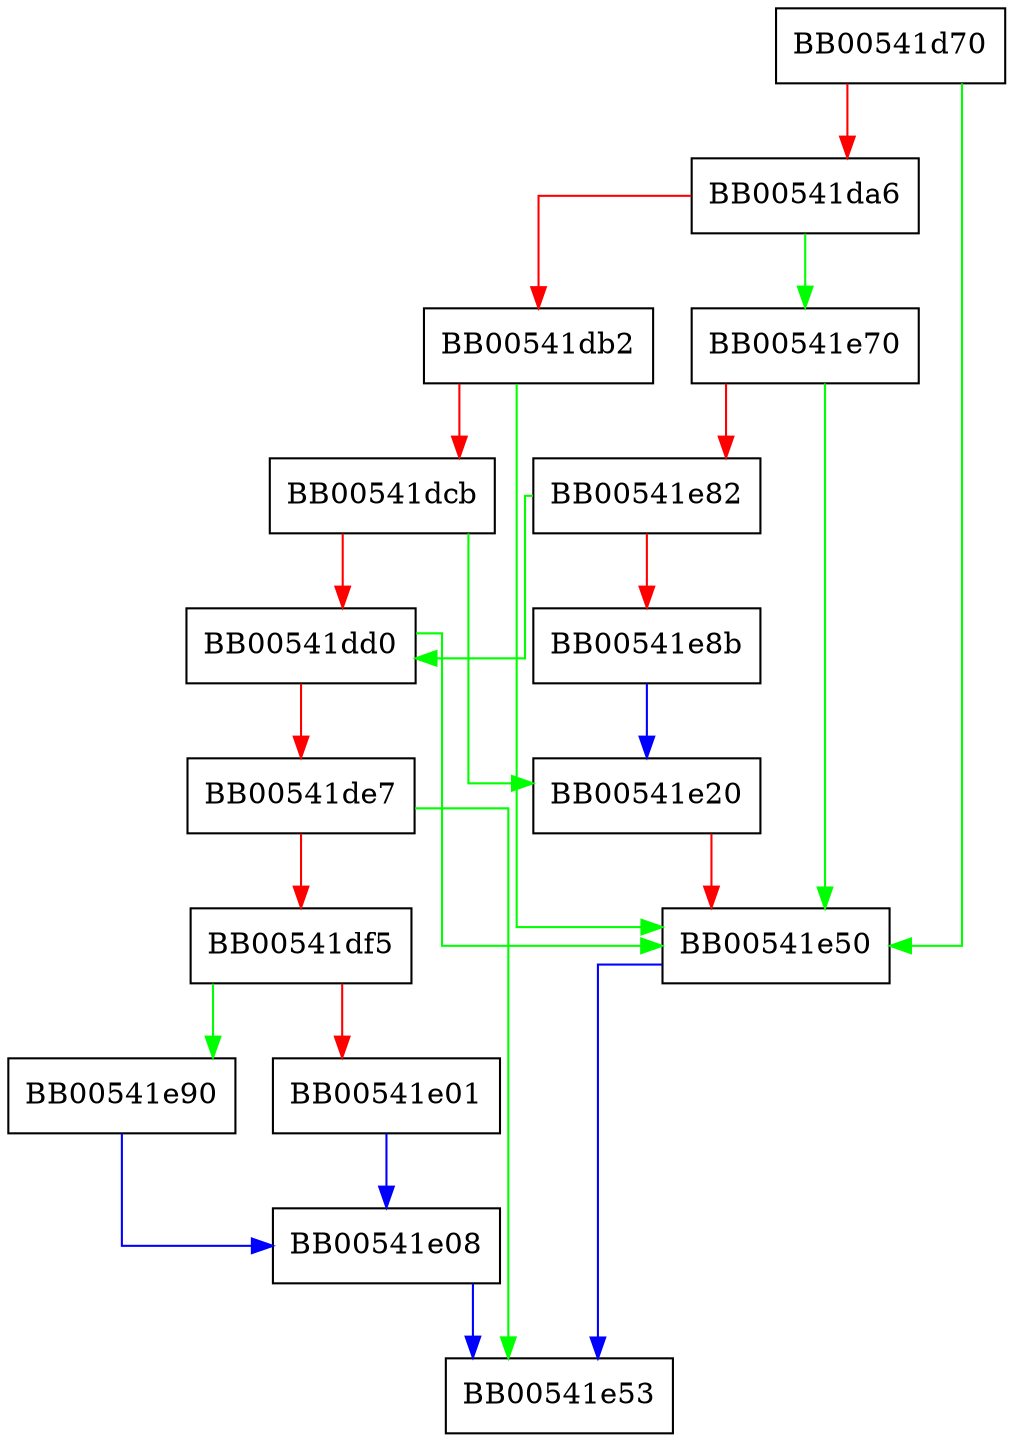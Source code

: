 digraph BN_mod_mul {
  node [shape="box"];
  graph [splines=ortho];
  BB00541d70 -> BB00541e50 [color="green"];
  BB00541d70 -> BB00541da6 [color="red"];
  BB00541da6 -> BB00541e70 [color="green"];
  BB00541da6 -> BB00541db2 [color="red"];
  BB00541db2 -> BB00541e50 [color="green"];
  BB00541db2 -> BB00541dcb [color="red"];
  BB00541dcb -> BB00541e20 [color="green"];
  BB00541dcb -> BB00541dd0 [color="red"];
  BB00541dd0 -> BB00541e50 [color="green"];
  BB00541dd0 -> BB00541de7 [color="red"];
  BB00541de7 -> BB00541e53 [color="green"];
  BB00541de7 -> BB00541df5 [color="red"];
  BB00541df5 -> BB00541e90 [color="green"];
  BB00541df5 -> BB00541e01 [color="red"];
  BB00541e01 -> BB00541e08 [color="blue"];
  BB00541e08 -> BB00541e53 [color="blue"];
  BB00541e20 -> BB00541e50 [color="red"];
  BB00541e50 -> BB00541e53 [color="blue"];
  BB00541e70 -> BB00541e50 [color="green"];
  BB00541e70 -> BB00541e82 [color="red"];
  BB00541e82 -> BB00541dd0 [color="green"];
  BB00541e82 -> BB00541e8b [color="red"];
  BB00541e8b -> BB00541e20 [color="blue"];
  BB00541e90 -> BB00541e08 [color="blue"];
}